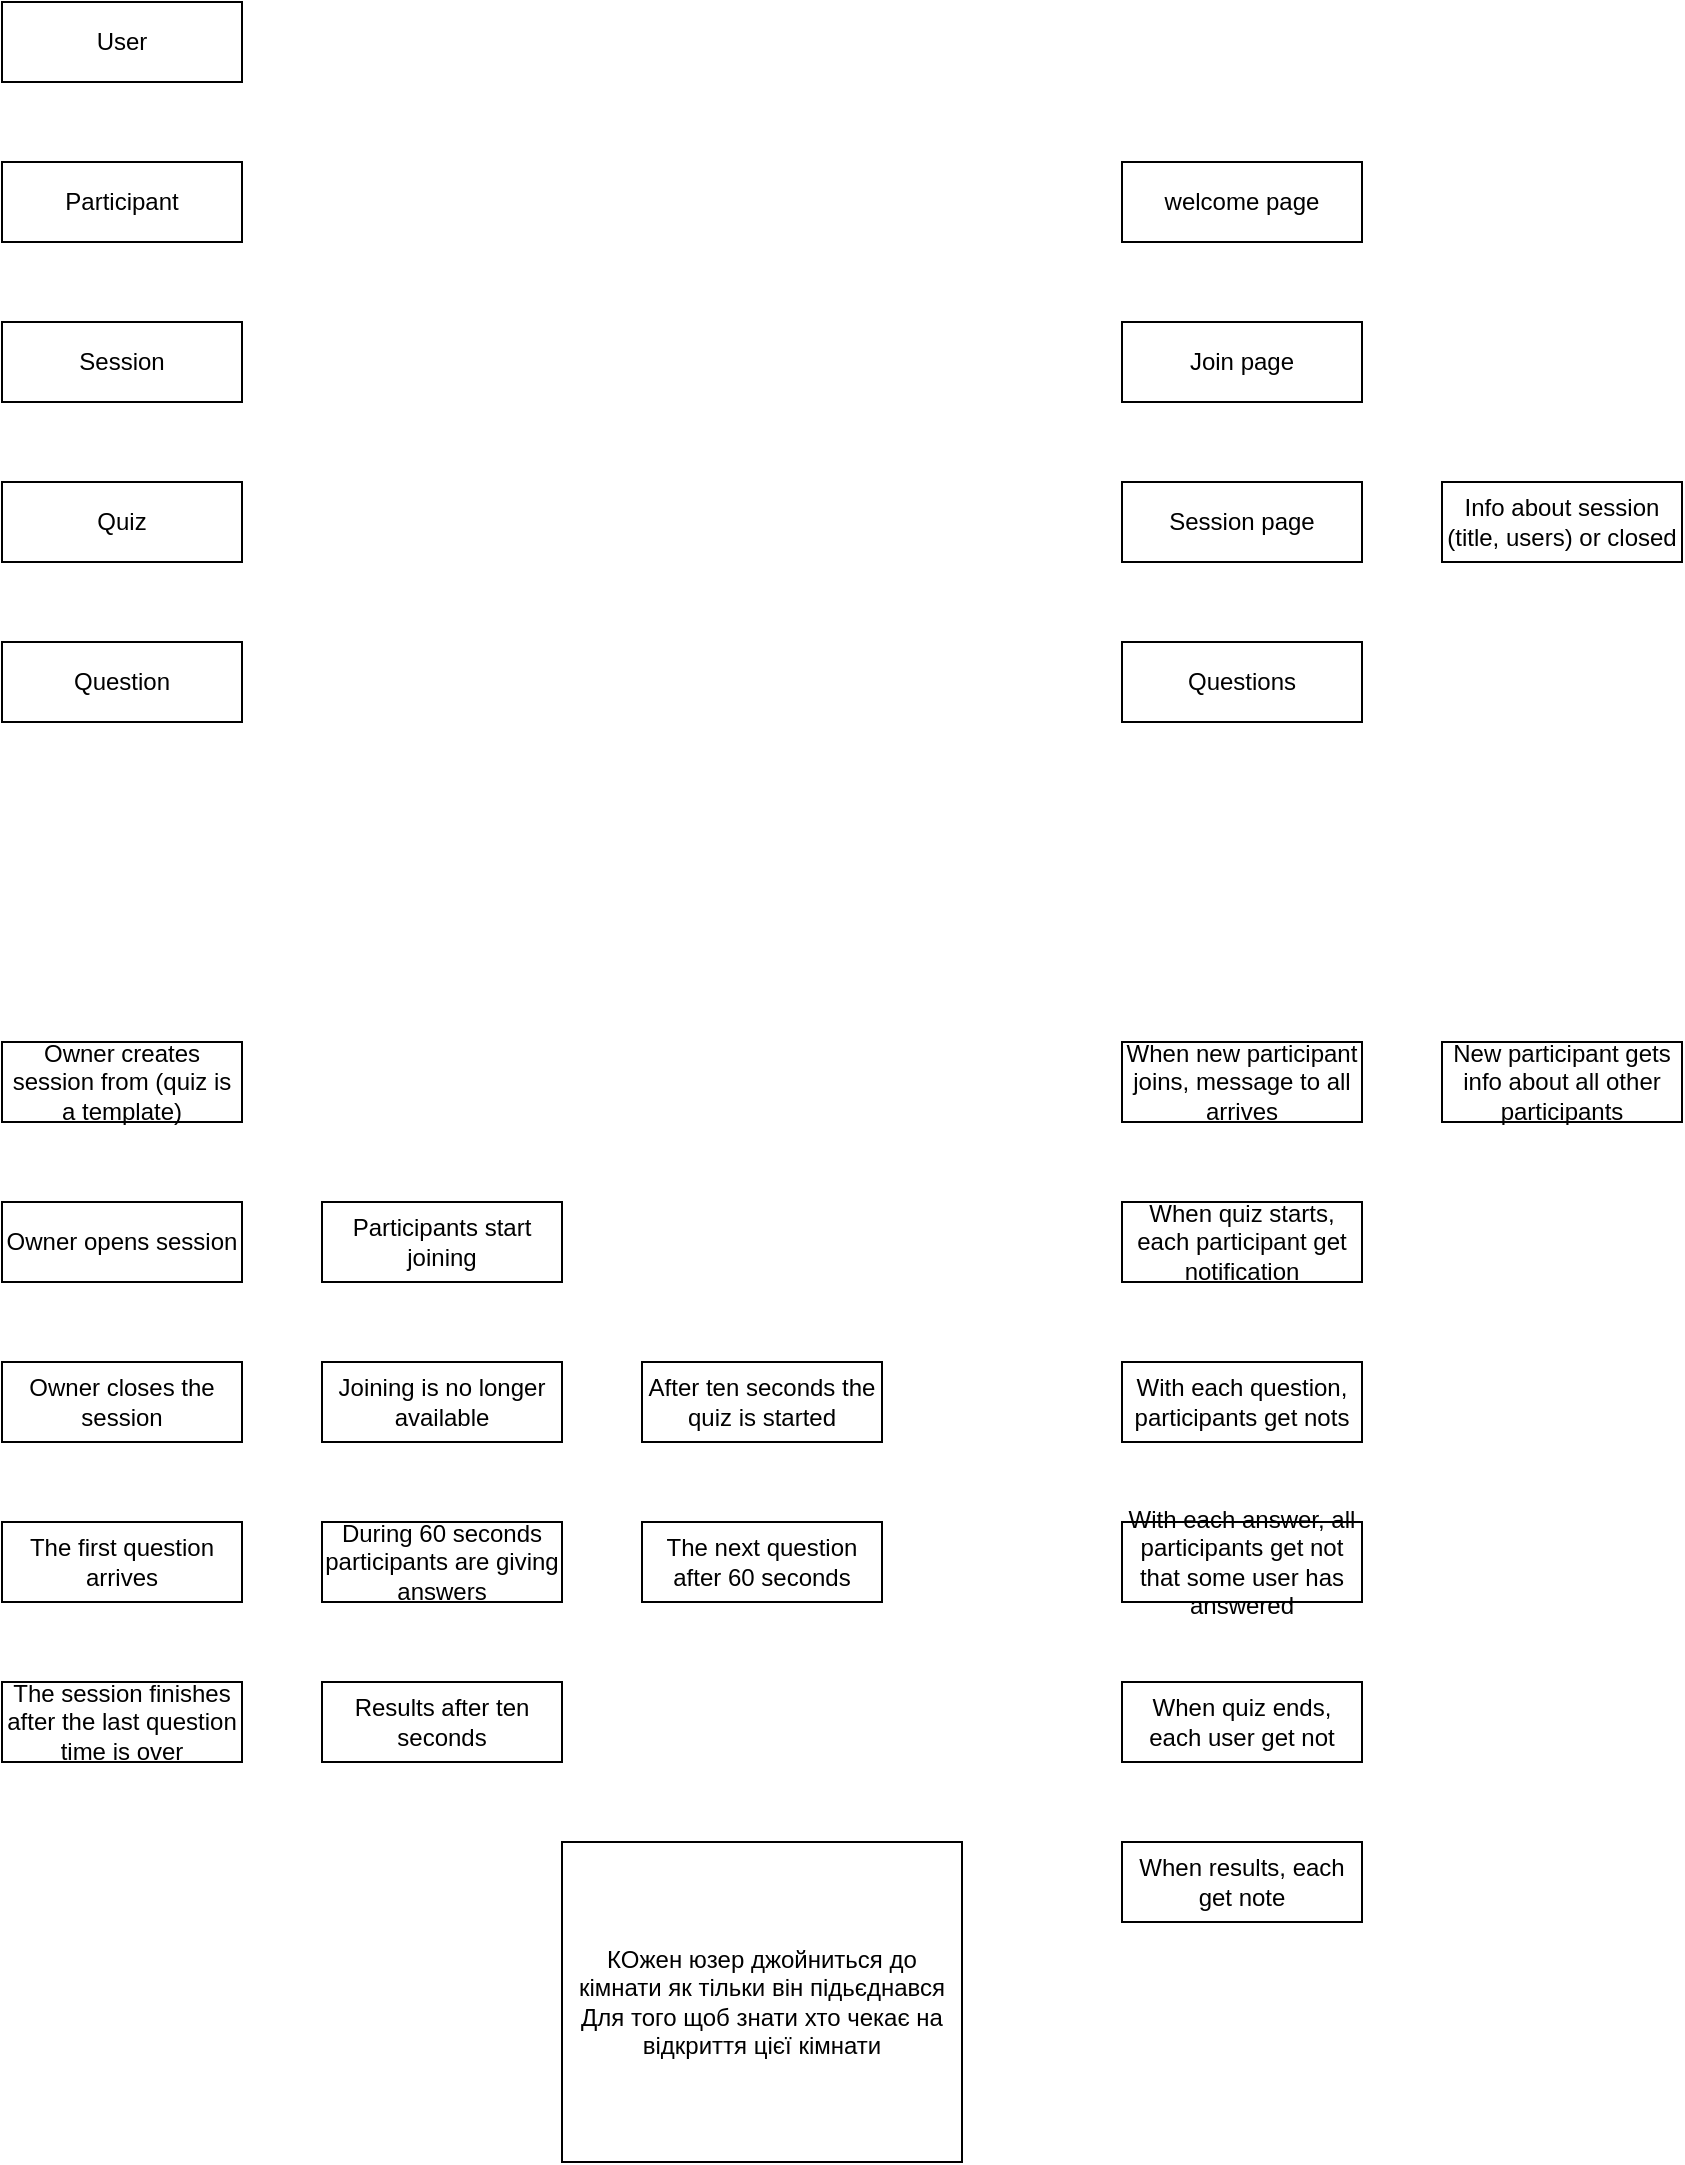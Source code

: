 <mxfile version="22.1.16" type="github">
  <diagram name="Сторінка-1" id="UQyCPQ0WXRGii27kY1zW">
    <mxGraphModel dx="1050" dy="565" grid="1" gridSize="10" guides="1" tooltips="1" connect="1" arrows="1" fold="1" page="1" pageScale="1" pageWidth="827" pageHeight="1169" math="0" shadow="0">
      <root>
        <mxCell id="0" />
        <mxCell id="1" parent="0" />
        <mxCell id="qK-i7sMC9WLvDjUvS6Ne-1" value="User" style="rounded=0;whiteSpace=wrap;html=1;" parent="1" vertex="1">
          <mxGeometry x="120" y="80" width="120" height="40" as="geometry" />
        </mxCell>
        <mxCell id="qK-i7sMC9WLvDjUvS6Ne-2" value="Participant" style="rounded=0;whiteSpace=wrap;html=1;" parent="1" vertex="1">
          <mxGeometry x="120" y="160" width="120" height="40" as="geometry" />
        </mxCell>
        <mxCell id="qK-i7sMC9WLvDjUvS6Ne-3" value="Session" style="rounded=0;whiteSpace=wrap;html=1;" parent="1" vertex="1">
          <mxGeometry x="120" y="240" width="120" height="40" as="geometry" />
        </mxCell>
        <mxCell id="qK-i7sMC9WLvDjUvS6Ne-4" value="Quiz" style="rounded=0;whiteSpace=wrap;html=1;" parent="1" vertex="1">
          <mxGeometry x="120" y="320" width="120" height="40" as="geometry" />
        </mxCell>
        <mxCell id="qK-i7sMC9WLvDjUvS6Ne-5" value="Question" style="rounded=0;whiteSpace=wrap;html=1;" parent="1" vertex="1">
          <mxGeometry x="120" y="400" width="120" height="40" as="geometry" />
        </mxCell>
        <mxCell id="w1dg4HhJAgTUTLTOxDZu-1" value="Owner creates session from (quiz is a template)" style="rounded=0;whiteSpace=wrap;html=1;" parent="1" vertex="1">
          <mxGeometry x="120" y="600" width="120" height="40" as="geometry" />
        </mxCell>
        <mxCell id="w1dg4HhJAgTUTLTOxDZu-2" value="Owner opens session" style="rounded=0;whiteSpace=wrap;html=1;" parent="1" vertex="1">
          <mxGeometry x="120" y="680" width="120" height="40" as="geometry" />
        </mxCell>
        <mxCell id="w1dg4HhJAgTUTLTOxDZu-3" value="Participants start joining" style="rounded=0;whiteSpace=wrap;html=1;" parent="1" vertex="1">
          <mxGeometry x="280" y="680" width="120" height="40" as="geometry" />
        </mxCell>
        <mxCell id="w1dg4HhJAgTUTLTOxDZu-4" value="Owner closes the session" style="rounded=0;whiteSpace=wrap;html=1;" parent="1" vertex="1">
          <mxGeometry x="120" y="760" width="120" height="40" as="geometry" />
        </mxCell>
        <mxCell id="w1dg4HhJAgTUTLTOxDZu-5" value="Joining is no longer available" style="rounded=0;whiteSpace=wrap;html=1;" parent="1" vertex="1">
          <mxGeometry x="280" y="760" width="120" height="40" as="geometry" />
        </mxCell>
        <mxCell id="w1dg4HhJAgTUTLTOxDZu-6" value="After ten seconds the quiz is started" style="rounded=0;whiteSpace=wrap;html=1;" parent="1" vertex="1">
          <mxGeometry x="440" y="760" width="120" height="40" as="geometry" />
        </mxCell>
        <mxCell id="w1dg4HhJAgTUTLTOxDZu-7" value="The first question arrives" style="rounded=0;whiteSpace=wrap;html=1;" parent="1" vertex="1">
          <mxGeometry x="120" y="840" width="120" height="40" as="geometry" />
        </mxCell>
        <mxCell id="w1dg4HhJAgTUTLTOxDZu-8" value="During 60 seconds participants are giving answers" style="rounded=0;whiteSpace=wrap;html=1;" parent="1" vertex="1">
          <mxGeometry x="280" y="840" width="120" height="40" as="geometry" />
        </mxCell>
        <mxCell id="w1dg4HhJAgTUTLTOxDZu-9" value="The next question after 60 seconds" style="rounded=0;whiteSpace=wrap;html=1;" parent="1" vertex="1">
          <mxGeometry x="440" y="840" width="120" height="40" as="geometry" />
        </mxCell>
        <mxCell id="w1dg4HhJAgTUTLTOxDZu-11" value="The session finishes after the last question time is over" style="rounded=0;whiteSpace=wrap;html=1;" parent="1" vertex="1">
          <mxGeometry x="120" y="920" width="120" height="40" as="geometry" />
        </mxCell>
        <mxCell id="w1dg4HhJAgTUTLTOxDZu-12" value="Results after ten seconds" style="rounded=0;whiteSpace=wrap;html=1;" parent="1" vertex="1">
          <mxGeometry x="280" y="920" width="120" height="40" as="geometry" />
        </mxCell>
        <mxCell id="w1dg4HhJAgTUTLTOxDZu-13" value="When new participant joins, message to all arrives" style="rounded=0;whiteSpace=wrap;html=1;" parent="1" vertex="1">
          <mxGeometry x="680" y="600" width="120" height="40" as="geometry" />
        </mxCell>
        <mxCell id="w1dg4HhJAgTUTLTOxDZu-14" value="New participant gets info about all other participants" style="rounded=0;whiteSpace=wrap;html=1;" parent="1" vertex="1">
          <mxGeometry x="840" y="600" width="120" height="40" as="geometry" />
        </mxCell>
        <mxCell id="w1dg4HhJAgTUTLTOxDZu-15" value="When quiz starts, each participant get notification" style="rounded=0;whiteSpace=wrap;html=1;" parent="1" vertex="1">
          <mxGeometry x="680" y="680" width="120" height="40" as="geometry" />
        </mxCell>
        <mxCell id="w1dg4HhJAgTUTLTOxDZu-16" value="With each question, participants get nots" style="rounded=0;whiteSpace=wrap;html=1;" parent="1" vertex="1">
          <mxGeometry x="680" y="760" width="120" height="40" as="geometry" />
        </mxCell>
        <mxCell id="w1dg4HhJAgTUTLTOxDZu-17" value="With each answer, all participants get not that some user has answered" style="rounded=0;whiteSpace=wrap;html=1;" parent="1" vertex="1">
          <mxGeometry x="680" y="840" width="120" height="40" as="geometry" />
        </mxCell>
        <mxCell id="w1dg4HhJAgTUTLTOxDZu-18" value="When quiz ends, each user get not" style="rounded=0;whiteSpace=wrap;html=1;" parent="1" vertex="1">
          <mxGeometry x="680" y="920" width="120" height="40" as="geometry" />
        </mxCell>
        <mxCell id="w1dg4HhJAgTUTLTOxDZu-19" value="When results, each get note" style="rounded=0;whiteSpace=wrap;html=1;" parent="1" vertex="1">
          <mxGeometry x="680" y="1000" width="120" height="40" as="geometry" />
        </mxCell>
        <mxCell id="w1dg4HhJAgTUTLTOxDZu-20" value="welcome page" style="rounded=0;whiteSpace=wrap;html=1;" parent="1" vertex="1">
          <mxGeometry x="680" y="160" width="120" height="40" as="geometry" />
        </mxCell>
        <mxCell id="w1dg4HhJAgTUTLTOxDZu-21" value="Join page" style="rounded=0;whiteSpace=wrap;html=1;" parent="1" vertex="1">
          <mxGeometry x="680" y="240" width="120" height="40" as="geometry" />
        </mxCell>
        <mxCell id="w1dg4HhJAgTUTLTOxDZu-22" value="Session page" style="rounded=0;whiteSpace=wrap;html=1;" parent="1" vertex="1">
          <mxGeometry x="680" y="320" width="120" height="40" as="geometry" />
        </mxCell>
        <mxCell id="w1dg4HhJAgTUTLTOxDZu-23" value="Info about session (title, users) or closed" style="rounded=0;whiteSpace=wrap;html=1;" parent="1" vertex="1">
          <mxGeometry x="840" y="320" width="120" height="40" as="geometry" />
        </mxCell>
        <mxCell id="w1dg4HhJAgTUTLTOxDZu-24" value="Questions" style="rounded=0;whiteSpace=wrap;html=1;" parent="1" vertex="1">
          <mxGeometry x="680" y="400" width="120" height="40" as="geometry" />
        </mxCell>
        <mxCell id="roXjc0ErKjryWc9AKoJ8-1" value="КОжен юзер джойниться до кімнати як тільки він підьєднався&lt;br&gt;Для того щоб знати хто чекає на відкриття цієї кімнати" style="rounded=0;whiteSpace=wrap;html=1;" vertex="1" parent="1">
          <mxGeometry x="400" y="1000" width="200" height="160" as="geometry" />
        </mxCell>
      </root>
    </mxGraphModel>
  </diagram>
</mxfile>
